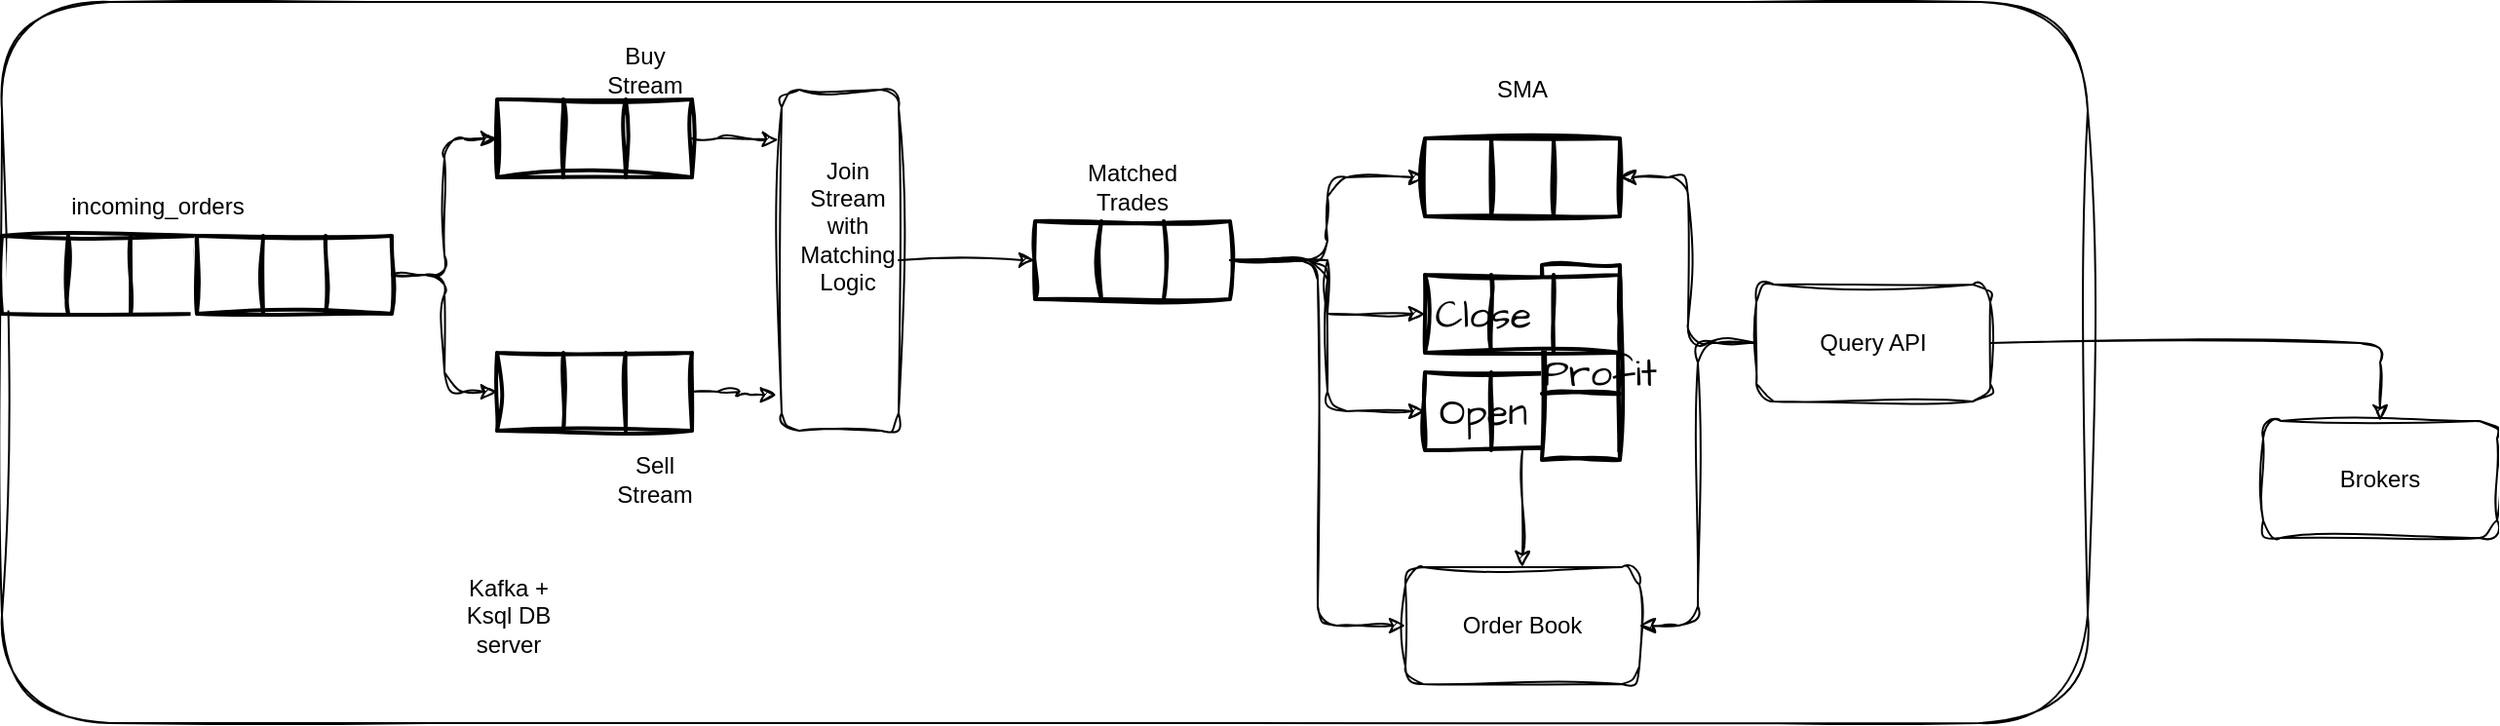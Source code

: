 <mxfile version="21.0.6" type="device"><diagram name="Page-1" id="5K58XxZ5H4LccARDz0b3"><mxGraphModel dx="1493" dy="613" grid="1" gridSize="10" guides="1" tooltips="1" connect="1" arrows="1" fold="1" page="1" pageScale="1" pageWidth="827" pageHeight="1169" math="0" shadow="0"><root><mxCell id="0"/><mxCell id="1" parent="0"/><mxCell id="vdywkokIpm9n0NS4ZuEh-14" value="" style="rounded=1;whiteSpace=wrap;html=1;labelBackgroundColor=none;sketch=1;curveFitting=1;jiggle=2;" parent="1" vertex="1"><mxGeometry x="160" y="90" width="1070" height="370" as="geometry"/></mxCell><mxCell id="vdywkokIpm9n0NS4ZuEh-3" value="" style="group;labelBackgroundColor=none;sketch=1;curveFitting=1;jiggle=2;rounded=1;" parent="1" vertex="1" connectable="0"><mxGeometry x="160" y="210" width="200" height="40" as="geometry"/></mxCell><mxCell id="vdywkokIpm9n0NS4ZuEh-1" value="" style="strokeWidth=2;html=1;shape=mxgraph.lean_mapping.buffer_or_safety_stock;rotation=90;labelBackgroundColor=none;sketch=1;curveFitting=1;jiggle=2;rounded=1;" parent="vdywkokIpm9n0NS4ZuEh-3" vertex="1"><mxGeometry x="30" y="-30" width="40" height="100" as="geometry"/></mxCell><mxCell id="vdywkokIpm9n0NS4ZuEh-2" value="" style="strokeWidth=2;html=1;shape=mxgraph.lean_mapping.buffer_or_safety_stock;rotation=90;labelBackgroundColor=none;sketch=1;curveFitting=1;jiggle=2;rounded=1;" parent="vdywkokIpm9n0NS4ZuEh-3" vertex="1"><mxGeometry x="130" y="-30" width="40" height="100" as="geometry"/></mxCell><mxCell id="vdywkokIpm9n0NS4ZuEh-4" value="" style="group;labelBackgroundColor=none;sketch=1;curveFitting=1;jiggle=2;rounded=1;" parent="1" vertex="1" connectable="0"><mxGeometry x="414" y="140" width="200" height="40" as="geometry"/></mxCell><mxCell id="vdywkokIpm9n0NS4ZuEh-5" value="" style="strokeWidth=2;html=1;shape=mxgraph.lean_mapping.buffer_or_safety_stock;rotation=90;labelBackgroundColor=none;sketch=1;curveFitting=1;jiggle=2;rounded=1;" parent="vdywkokIpm9n0NS4ZuEh-4" vertex="1"><mxGeometry x="30" y="-30" width="40" height="100" as="geometry"/></mxCell><mxCell id="vdywkokIpm9n0NS4ZuEh-8" value="" style="group;labelBackgroundColor=none;sketch=1;curveFitting=1;jiggle=2;rounded=1;" parent="1" vertex="1" connectable="0"><mxGeometry x="414" y="270" width="200" height="40" as="geometry"/></mxCell><mxCell id="vdywkokIpm9n0NS4ZuEh-9" value="" style="strokeWidth=2;html=1;shape=mxgraph.lean_mapping.buffer_or_safety_stock;rotation=90;labelBackgroundColor=none;sketch=1;curveFitting=1;jiggle=2;rounded=1;" parent="vdywkokIpm9n0NS4ZuEh-8" vertex="1"><mxGeometry x="30" y="-30" width="40" height="100" as="geometry"/></mxCell><mxCell id="vdywkokIpm9n0NS4ZuEh-11" style="edgeStyle=orthogonalEdgeStyle;rounded=1;orthogonalLoop=1;jettySize=auto;html=1;entryX=0.5;entryY=1;entryDx=0;entryDy=0;labelBackgroundColor=none;fontColor=default;sketch=1;curveFitting=1;jiggle=2;" parent="1" source="vdywkokIpm9n0NS4ZuEh-2" target="vdywkokIpm9n0NS4ZuEh-5" edge="1"><mxGeometry relative="1" as="geometry"/></mxCell><mxCell id="vdywkokIpm9n0NS4ZuEh-12" style="edgeStyle=orthogonalEdgeStyle;rounded=1;orthogonalLoop=1;jettySize=auto;html=1;entryX=0.5;entryY=1;entryDx=0;entryDy=0;labelBackgroundColor=none;fontColor=default;sketch=1;curveFitting=1;jiggle=2;" parent="1" source="vdywkokIpm9n0NS4ZuEh-2" target="vdywkokIpm9n0NS4ZuEh-9" edge="1"><mxGeometry relative="1" as="geometry"/></mxCell><mxCell id="vdywkokIpm9n0NS4ZuEh-15" value="Buy Stream" style="text;html=1;strokeColor=none;fillColor=none;align=center;verticalAlign=middle;whiteSpace=wrap;rounded=1;labelBackgroundColor=none;sketch=1;curveFitting=1;jiggle=2;" parent="1" vertex="1"><mxGeometry x="460" y="110" width="60" height="30" as="geometry"/></mxCell><mxCell id="vdywkokIpm9n0NS4ZuEh-16" value="Sell Stream" style="text;html=1;strokeColor=none;fillColor=none;align=center;verticalAlign=middle;whiteSpace=wrap;rounded=1;labelBackgroundColor=none;sketch=1;curveFitting=1;jiggle=2;" parent="1" vertex="1"><mxGeometry x="465" y="320" width="60" height="30" as="geometry"/></mxCell><mxCell id="vdywkokIpm9n0NS4ZuEh-17" value="incoming_orders" style="text;html=1;strokeColor=none;fillColor=none;align=center;verticalAlign=middle;whiteSpace=wrap;rounded=1;labelBackgroundColor=none;sketch=1;curveFitting=1;jiggle=2;" parent="1" vertex="1"><mxGeometry x="210" y="180" width="60" height="30" as="geometry"/></mxCell><mxCell id="vdywkokIpm9n0NS4ZuEh-18" value="Kafka + Ksql DB server" style="text;html=1;strokeColor=none;fillColor=none;align=center;verticalAlign=middle;whiteSpace=wrap;rounded=1;labelBackgroundColor=none;sketch=1;curveFitting=1;jiggle=2;" parent="1" vertex="1"><mxGeometry x="390" y="390" width="60" height="30" as="geometry"/></mxCell><mxCell id="vdywkokIpm9n0NS4ZuEh-19" value="" style="group;labelBackgroundColor=none;sketch=1;curveFitting=1;jiggle=2;rounded=1;" parent="1" vertex="1" connectable="0"><mxGeometry x="690" y="202.5" width="200" height="40" as="geometry"/></mxCell><mxCell id="vdywkokIpm9n0NS4ZuEh-20" value="" style="strokeWidth=2;html=1;shape=mxgraph.lean_mapping.buffer_or_safety_stock;rotation=90;labelBackgroundColor=none;sketch=1;curveFitting=1;jiggle=2;rounded=1;" parent="vdywkokIpm9n0NS4ZuEh-19" vertex="1"><mxGeometry x="30" y="-30" width="40" height="100" as="geometry"/></mxCell><mxCell id="vdywkokIpm9n0NS4ZuEh-22" value="" style="group;labelBackgroundColor=none;sketch=1;curveFitting=1;jiggle=2;rounded=1;" parent="1" vertex="1" connectable="0"><mxGeometry x="890" y="160" width="200" height="40" as="geometry"/></mxCell><mxCell id="vdywkokIpm9n0NS4ZuEh-23" value="" style="strokeWidth=2;html=1;shape=mxgraph.lean_mapping.buffer_or_safety_stock;rotation=90;labelBackgroundColor=none;sketch=1;curveFitting=1;jiggle=2;rounded=1;" parent="vdywkokIpm9n0NS4ZuEh-22" vertex="1"><mxGeometry x="30" y="-30" width="40" height="100" as="geometry"/></mxCell><mxCell id="vdywkokIpm9n0NS4ZuEh-26" value="" style="group;labelBackgroundColor=none;sketch=1;curveFitting=1;jiggle=2;rounded=1;" parent="1" vertex="1" connectable="0"><mxGeometry x="890" y="280" width="200" height="45" as="geometry"/></mxCell><mxCell id="vdywkokIpm9n0NS4ZuEh-27" value="" style="strokeWidth=2;html=1;shape=mxgraph.lean_mapping.buffer_or_safety_stock;rotation=90;labelBackgroundColor=none;sketch=1;curveFitting=1;jiggle=2;rounded=1;" parent="vdywkokIpm9n0NS4ZuEh-26" vertex="1"><mxGeometry x="30" y="-30" width="40" height="100" as="geometry"/></mxCell><mxCell id="RmgR-77GERtFelB21InP-4" value="" style="strokeWidth=2;html=1;shape=mxgraph.lean_mapping.buffer_or_safety_stock;rotation=-180;labelBackgroundColor=none;sketch=1;curveFitting=1;jiggle=2;rounded=1;" vertex="1" parent="vdywkokIpm9n0NS4ZuEh-26"><mxGeometry x="60" y="-55" width="40" height="100" as="geometry"/></mxCell><mxCell id="RmgR-77GERtFelB21InP-6" value="Open" style="text;html=1;strokeColor=none;fillColor=none;align=center;verticalAlign=middle;whiteSpace=wrap;rounded=0;fontSize=20;fontFamily=Architects Daughter;" vertex="1" parent="vdywkokIpm9n0NS4ZuEh-26"><mxGeometry y="5" width="60" height="30" as="geometry"/></mxCell><mxCell id="vdywkokIpm9n0NS4ZuEh-30" value="Matched Trades" style="text;html=1;strokeColor=none;fillColor=none;align=center;verticalAlign=middle;whiteSpace=wrap;rounded=1;labelBackgroundColor=none;sketch=1;curveFitting=1;jiggle=2;" parent="1" vertex="1"><mxGeometry x="710" y="170" width="60" height="30" as="geometry"/></mxCell><mxCell id="vdywkokIpm9n0NS4ZuEh-32" value="" style="group;labelBackgroundColor=none;sketch=1;curveFitting=1;jiggle=2;rounded=1;" parent="1" vertex="1" connectable="0"><mxGeometry x="560" y="135" width="64" height="175" as="geometry"/></mxCell><mxCell id="vdywkokIpm9n0NS4ZuEh-13" value="" style="rounded=1;whiteSpace=wrap;html=1;rotation=-90;labelBackgroundColor=none;sketch=1;curveFitting=1;jiggle=2;" parent="vdywkokIpm9n0NS4ZuEh-32" vertex="1"><mxGeometry x="-57.5" y="57.5" width="175" height="60" as="geometry"/></mxCell><mxCell id="vdywkokIpm9n0NS4ZuEh-31" value="Join Stream&lt;br style=&quot;border-color: var(--border-color);&quot;&gt;&lt;span style=&quot;background-color: rgb(255, 255, 255);&quot;&gt;with Matching&lt;/span&gt;&lt;br style=&quot;border-color: var(--border-color);&quot;&gt;&lt;span style=&quot;background-color: rgb(255, 255, 255);&quot;&gt;Logic&lt;/span&gt;" style="text;html=1;strokeColor=none;fillColor=none;align=center;verticalAlign=middle;whiteSpace=wrap;rounded=1;labelBackgroundColor=none;sketch=1;curveFitting=1;jiggle=2;" parent="vdywkokIpm9n0NS4ZuEh-32" vertex="1"><mxGeometry x="4" y="55" width="60" height="30" as="geometry"/></mxCell><mxCell id="vdywkokIpm9n0NS4ZuEh-36" style="edgeStyle=orthogonalEdgeStyle;rounded=1;orthogonalLoop=1;jettySize=auto;html=1;entryX=0.853;entryY=-0.028;entryDx=0;entryDy=0;entryPerimeter=0;labelBackgroundColor=none;fontColor=default;sketch=1;curveFitting=1;jiggle=2;" parent="1" source="vdywkokIpm9n0NS4ZuEh-5" target="vdywkokIpm9n0NS4ZuEh-13" edge="1"><mxGeometry relative="1" as="geometry"/></mxCell><mxCell id="vdywkokIpm9n0NS4ZuEh-37" style="edgeStyle=orthogonalEdgeStyle;rounded=1;orthogonalLoop=1;jettySize=auto;html=1;entryX=0.105;entryY=-0.044;entryDx=0;entryDy=0;entryPerimeter=0;labelBackgroundColor=none;fontColor=default;sketch=1;curveFitting=1;jiggle=2;" parent="1" source="vdywkokIpm9n0NS4ZuEh-9" target="vdywkokIpm9n0NS4ZuEh-13" edge="1"><mxGeometry relative="1" as="geometry"><mxPoint x="560" y="210" as="targetPoint"/></mxGeometry></mxCell><mxCell id="vdywkokIpm9n0NS4ZuEh-38" style="edgeStyle=orthogonalEdgeStyle;rounded=1;orthogonalLoop=1;jettySize=auto;html=1;entryX=0.5;entryY=1;entryDx=0;entryDy=0;labelBackgroundColor=none;fontColor=default;sketch=1;curveFitting=1;jiggle=2;" parent="1" source="vdywkokIpm9n0NS4ZuEh-13" target="vdywkokIpm9n0NS4ZuEh-20" edge="1"><mxGeometry relative="1" as="geometry"/></mxCell><mxCell id="vdywkokIpm9n0NS4ZuEh-39" style="edgeStyle=orthogonalEdgeStyle;rounded=1;orthogonalLoop=1;jettySize=auto;html=1;entryX=0.5;entryY=1;entryDx=0;entryDy=0;labelBackgroundColor=none;fontColor=default;sketch=1;curveFitting=1;jiggle=2;" parent="1" source="vdywkokIpm9n0NS4ZuEh-20" target="vdywkokIpm9n0NS4ZuEh-23" edge="1"><mxGeometry relative="1" as="geometry"/></mxCell><mxCell id="vdywkokIpm9n0NS4ZuEh-40" value="SMA" style="text;html=1;strokeColor=none;fillColor=none;align=center;verticalAlign=middle;whiteSpace=wrap;rounded=1;labelBackgroundColor=none;sketch=1;curveFitting=1;jiggle=2;" parent="1" vertex="1"><mxGeometry x="910" y="120" width="60" height="30" as="geometry"/></mxCell><mxCell id="vdywkokIpm9n0NS4ZuEh-43" style="edgeStyle=orthogonalEdgeStyle;rounded=1;orthogonalLoop=1;jettySize=auto;html=1;entryX=0.5;entryY=1;entryDx=0;entryDy=0;labelBackgroundColor=none;fontColor=default;sketch=1;curveFitting=1;jiggle=2;" parent="1" source="vdywkokIpm9n0NS4ZuEh-20" target="vdywkokIpm9n0NS4ZuEh-27" edge="1"><mxGeometry relative="1" as="geometry"/></mxCell><mxCell id="vdywkokIpm9n0NS4ZuEh-45" value="Order Book" style="rounded=1;whiteSpace=wrap;html=1;labelBackgroundColor=none;sketch=1;curveFitting=1;jiggle=2;" parent="1" vertex="1"><mxGeometry x="880" y="380" width="120" height="60" as="geometry"/></mxCell><mxCell id="vdywkokIpm9n0NS4ZuEh-46" style="edgeStyle=orthogonalEdgeStyle;rounded=1;orthogonalLoop=1;jettySize=auto;html=1;entryX=0;entryY=0.5;entryDx=0;entryDy=0;labelBackgroundColor=none;fontColor=default;sketch=1;curveFitting=1;jiggle=2;" parent="1" source="vdywkokIpm9n0NS4ZuEh-20" target="vdywkokIpm9n0NS4ZuEh-45" edge="1"><mxGeometry relative="1" as="geometry"/></mxCell><mxCell id="vdywkokIpm9n0NS4ZuEh-47" style="edgeStyle=orthogonalEdgeStyle;rounded=1;orthogonalLoop=1;jettySize=auto;html=1;labelBackgroundColor=none;fontColor=default;sketch=1;curveFitting=1;jiggle=2;" parent="1" source="vdywkokIpm9n0NS4ZuEh-27" target="vdywkokIpm9n0NS4ZuEh-45" edge="1"><mxGeometry relative="1" as="geometry"/></mxCell><mxCell id="vdywkokIpm9n0NS4ZuEh-48" value="Brokers" style="rounded=1;whiteSpace=wrap;html=1;labelBackgroundColor=none;sketch=1;curveFitting=1;jiggle=2;" parent="1" vertex="1"><mxGeometry x="1320" y="305" width="120" height="60" as="geometry"/></mxCell><mxCell id="vdywkokIpm9n0NS4ZuEh-52" style="edgeStyle=orthogonalEdgeStyle;rounded=1;orthogonalLoop=1;jettySize=auto;html=1;labelBackgroundColor=none;fontColor=default;sketch=1;curveFitting=1;jiggle=2;" parent="1" source="vdywkokIpm9n0NS4ZuEh-51" target="vdywkokIpm9n0NS4ZuEh-48" edge="1"><mxGeometry relative="1" as="geometry"/></mxCell><mxCell id="vdywkokIpm9n0NS4ZuEh-53" style="edgeStyle=orthogonalEdgeStyle;rounded=1;orthogonalLoop=1;jettySize=auto;html=1;entryX=1;entryY=0.5;entryDx=0;entryDy=0;labelBackgroundColor=none;fontColor=default;sketch=1;curveFitting=1;jiggle=2;" parent="1" source="vdywkokIpm9n0NS4ZuEh-51" target="vdywkokIpm9n0NS4ZuEh-45" edge="1"><mxGeometry relative="1" as="geometry"/></mxCell><mxCell id="vdywkokIpm9n0NS4ZuEh-54" style="edgeStyle=orthogonalEdgeStyle;rounded=1;orthogonalLoop=1;jettySize=auto;html=1;entryX=0.5;entryY=0;entryDx=0;entryDy=0;labelBackgroundColor=none;fontColor=default;sketch=1;curveFitting=1;jiggle=2;" parent="1" source="vdywkokIpm9n0NS4ZuEh-51" target="vdywkokIpm9n0NS4ZuEh-23" edge="1"><mxGeometry relative="1" as="geometry"/></mxCell><mxCell id="vdywkokIpm9n0NS4ZuEh-51" value="Query API" style="rounded=1;whiteSpace=wrap;html=1;labelBackgroundColor=none;sketch=1;curveFitting=1;jiggle=2;" parent="1" vertex="1"><mxGeometry x="1060" y="235" width="120" height="60" as="geometry"/></mxCell><mxCell id="RmgR-77GERtFelB21InP-1" value="" style="strokeWidth=2;html=1;shape=mxgraph.lean_mapping.buffer_or_safety_stock;rotation=90;labelBackgroundColor=none;sketch=1;curveFitting=1;jiggle=2;rounded=1;" vertex="1" parent="1"><mxGeometry x="920" y="200" width="40" height="100" as="geometry"/></mxCell><mxCell id="RmgR-77GERtFelB21InP-2" style="edgeStyle=orthogonalEdgeStyle;rounded=0;sketch=1;hachureGap=4;jiggle=2;curveFitting=1;orthogonalLoop=1;jettySize=auto;html=1;entryX=0.5;entryY=1;entryDx=0;entryDy=0;fontFamily=Architects Daughter;fontSource=https%3A%2F%2Ffonts.googleapis.com%2Fcss%3Ffamily%3DArchitects%2BDaughter;fontSize=16;" edge="1" parent="1" source="vdywkokIpm9n0NS4ZuEh-20" target="RmgR-77GERtFelB21InP-1"><mxGeometry relative="1" as="geometry"/></mxCell><mxCell id="RmgR-77GERtFelB21InP-5" value="Close" style="text;html=1;strokeColor=none;fillColor=none;align=center;verticalAlign=middle;whiteSpace=wrap;rounded=0;fontSize=20;fontFamily=Architects Daughter;" vertex="1" parent="1"><mxGeometry x="890" y="235" width="60" height="30" as="geometry"/></mxCell><mxCell id="RmgR-77GERtFelB21InP-7" value="Profit" style="text;html=1;strokeColor=none;fillColor=none;align=center;verticalAlign=middle;whiteSpace=wrap;rounded=0;fontSize=20;fontFamily=Architects Daughter;" vertex="1" parent="1"><mxGeometry x="950" y="265" width="60" height="30" as="geometry"/></mxCell></root></mxGraphModel></diagram></mxfile>